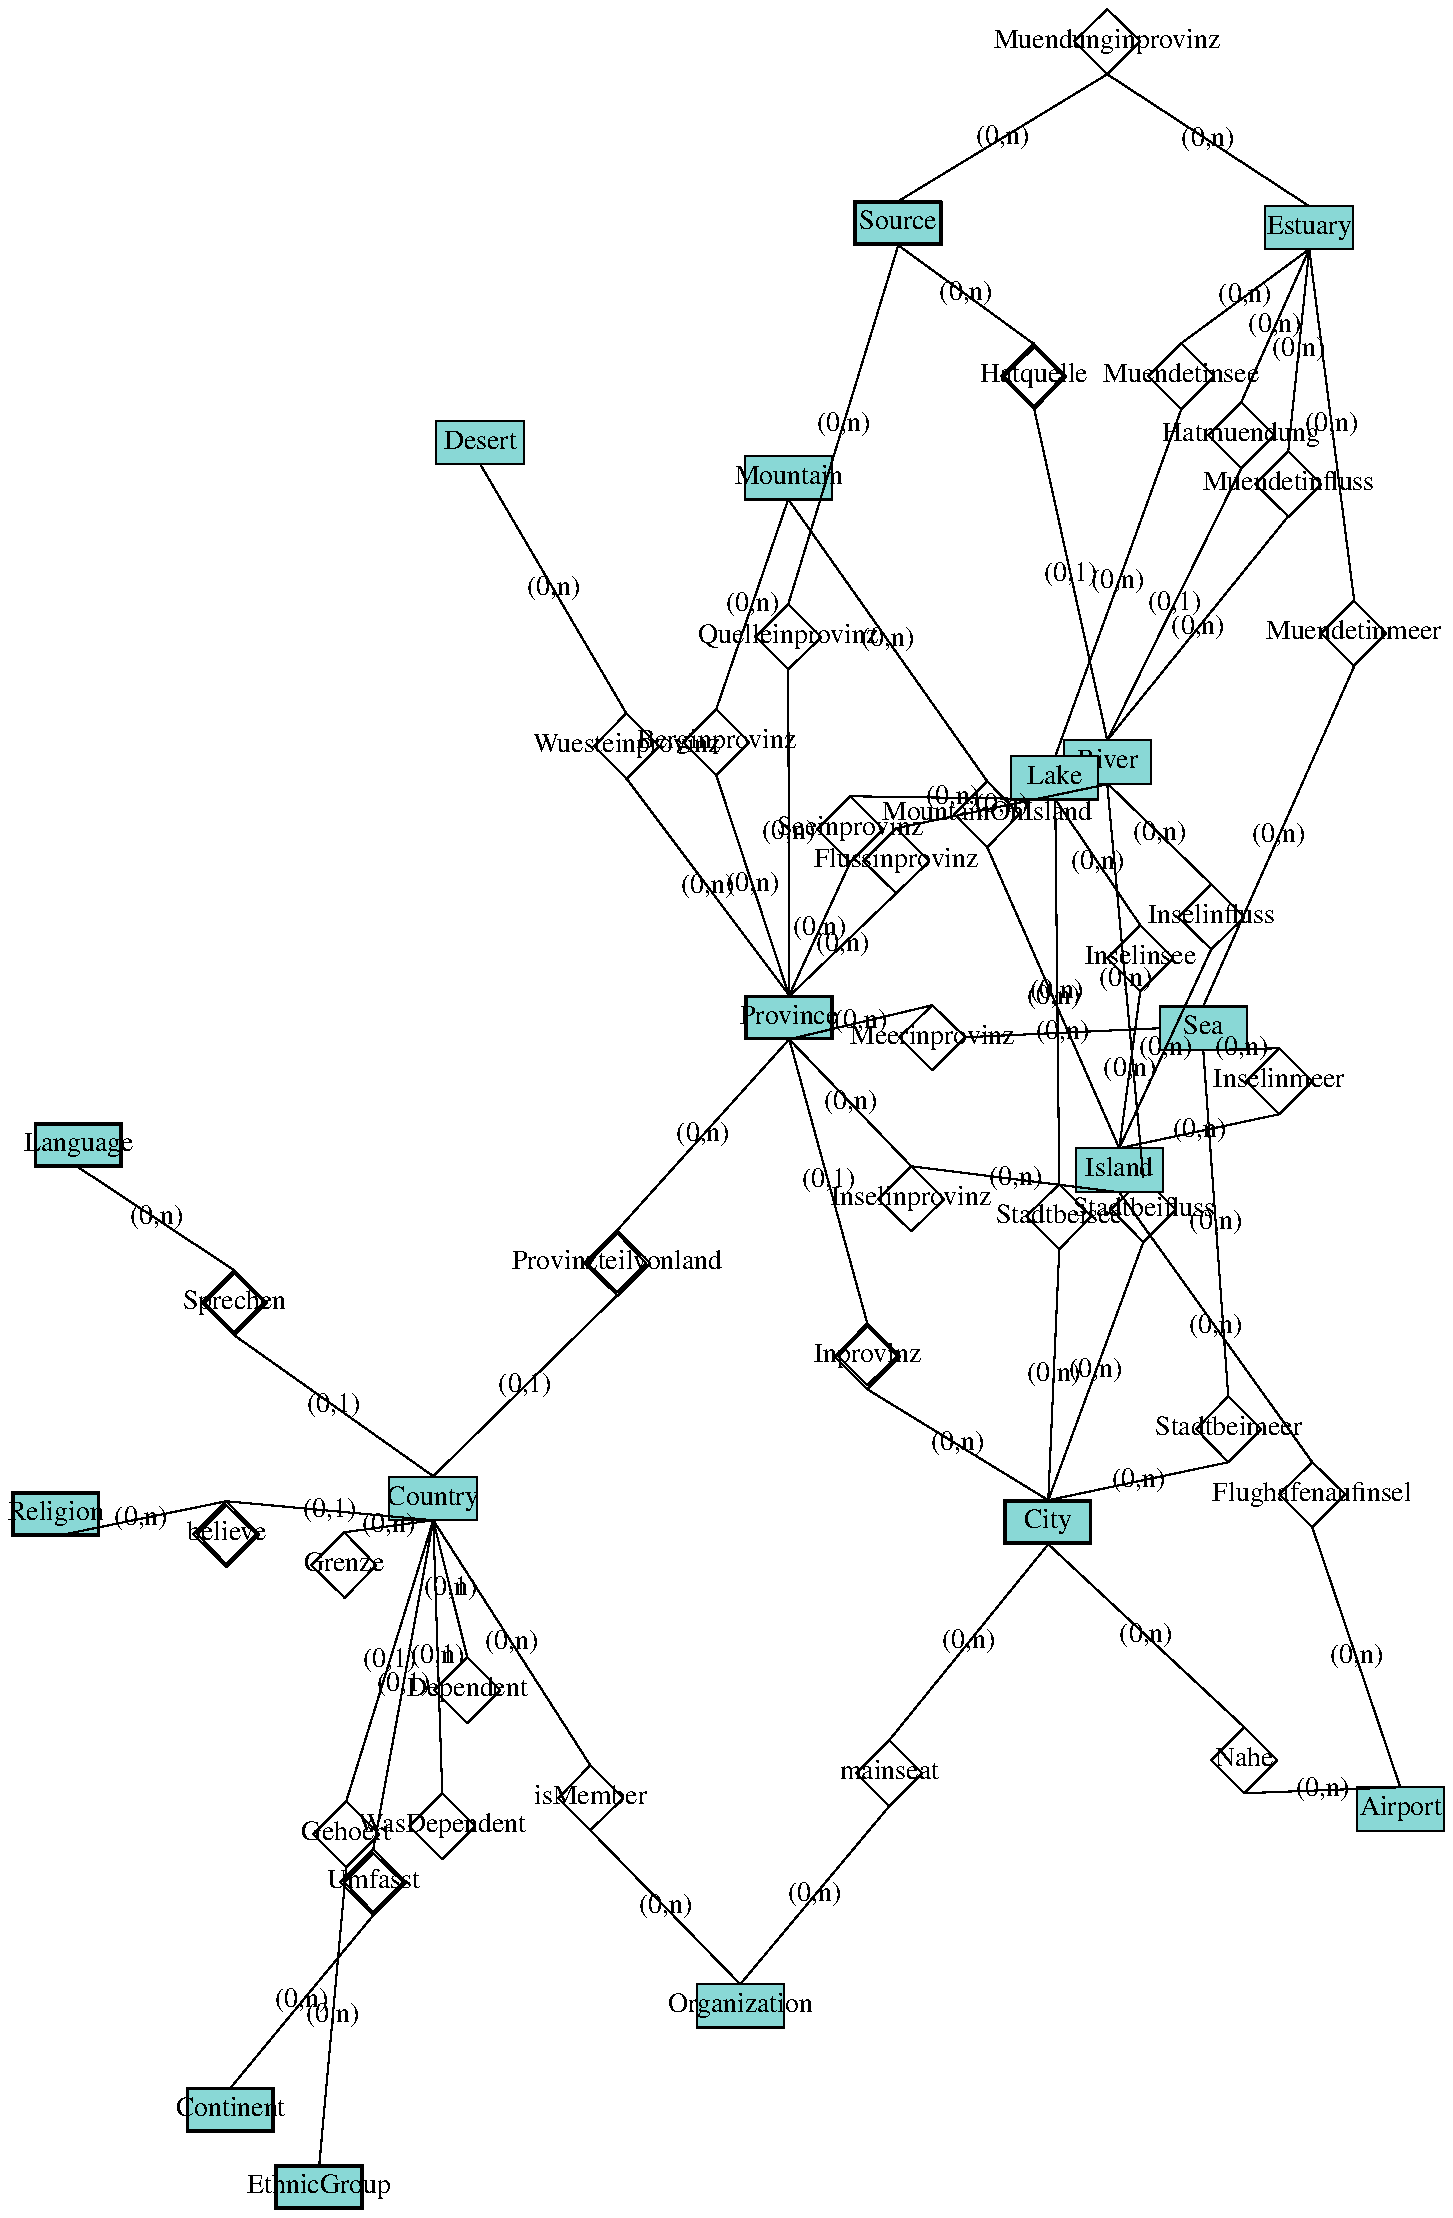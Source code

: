 .PS
.defcolor medblue rgb #89D8D6
boxwid=300; boxht=300;Hauptsitz: box invis "mainseat" at (4641, 3178);
line from last box .n to last box .e then to last box .s then to last box .w then to last box .n
boxwid=400;boxht= 200;Organisation: box shaded "medblue" at (3959, 2113) "Organization";
boxwid=400;boxht= 200;Stadt: box shaded "medblue" at (5367, 4328) "City";
boxwid=385;boxht=185; box shaded "medblue" at (5367, 4328) "City";
boxwid=300; boxht=300;Muendunginprovinz: box invis "Muendunginprovinz" at (5638, 11109);
line from last box .n to last box .e then to last box .s then to last box .w then to last box .n
boxwid=400;boxht= 200;Quelle: box shaded "medblue" at (4681, 10277) "Source";
boxwid=385;boxht=185; box shaded "medblue" at (4681, 10277) "Source";
boxwid=400;boxht= 200;Muendung: box shaded "medblue" at (6563, 10257) "Estuary";
boxwid=300; boxht=300;Quelleinprovinz: box invis "Quelleinprovinz" at (4178, 8383);
line from last box .n to last box .e then to last box .s then to last box .w then to last box .n
boxwid=400;boxht= 200;Provinz: box shaded "medblue" at (4182, 6639) "Province";
boxwid=385;boxht=185; box shaded "medblue" at (4182, 6639) "Province";
boxwid=300; boxht=300;Muendetinmeer: box invis "Muendetinmeer" at (6768, 8398);
line from last box .n to last box .e then to last box .s then to last box .w then to last box .n
boxwid=400;boxht= 200;Meer: box shaded "medblue" at (6079, 6589) "Sea";
boxwid=300; boxht=300;Muendetinfluss: box invis "Muendetinfluss" at (6469, 9083);
line from last box .n to last box .e then to last box .s then to last box .w then to last box .n
boxwid=400;boxht= 200;Fluss: box shaded "medblue" at (5641, 7809) "River";
boxwid=300; boxht=300;Muendetinsee: box invis "Muendetinsee" at (5977, 9577);
line from last box .n to last box .e then to last box .s then to last box .w then to last box .n
boxwid=400;boxht= 200;See: box shaded "medblue" at (5399, 7737) "Lake";
boxwid=300; boxht=300;Stadtbeisee: box invis "Stadtbeisee" at (5418, 5727);
line from last box .n to last box .e then to last box .s then to last box .w then to last box .n
boxwid=300; boxht=300;Stadtbeifluss: box invis "Stadtbeifluss" at (5806, 5759);
line from last box .n to last box .e then to last box .s then to last box .w then to last box .n
boxwid=300; boxht=300;Stadtbeimeer: box invis "Stadtbeimeer" at (6195, 4753);
line from last box .n to last box .e then to last box .s then to last box .w then to last box .n
boxwid=300; boxht=300;Flughafenaufinsel: box invis "Flughafenaufinsel" at (6577, 4454);
line from last box .n to last box .e then to last box .s then to last box .w then to last box .n
boxwid=400;boxht= 200;Insel: box shaded "medblue" at (5695, 5940) "Island";
boxwid=400;boxht= 200;Flughafen: box shaded "medblue" at (6982, 3014) "Airport";
boxwid=300; boxht=300;Inselinsee: box invis "Inselinsee" at (5791, 6910);
line from last box .n to last box .e then to last box .s then to last box .w then to last box .n
boxwid=300; boxht=300;Inselinfluss: box invis "Inselinfluss" at (6115, 7100);
line from last box .n to last box .e then to last box .s then to last box .w then to last box .n
boxwid=300; boxht=300;Inselinmeer: box invis "Inselinmeer" at (6426, 6348);
line from last box .n to last box .e then to last box .s then to last box .w then to last box .n
boxwid=300; boxht=300;Bergaufinsel: box invis "MountainOnIsland" at (5088, 7571);
line from last box .n to last box .e then to last box .s then to last box .w then to last box .n
boxwid=400;boxht= 200;Berg: box shaded "medblue" at (4180, 9111) "Mountain";
boxwid=300; boxht=300;Seeinprovinz: box invis "Seeinprovinz" at (4461, 7501);
line from last box .n to last box .e then to last box .s then to last box .w then to last box .n
boxwid=300; boxht=300;Flussinprovinz: box invis "Flussinprovinz" at (4672, 7357);
line from last box .n to last box .e then to last box .s then to last box .w then to last box .n
boxwid=300; boxht=300;Meerinprovinz: box invis "Meerinprovinz" at (4838, 6547);
line from last box .n to last box .e then to last box .s then to last box .w then to last box .n
boxwid=300; boxht=300;Inselinprovinz: box invis "Inselinprovinz" at (4741, 5809);
line from last box .n to last box .e then to last box .s then to last box .w then to last box .n
boxwid=300; boxht=300;Berginprovinz: box invis "Berginprovinz" at (3849, 7899);
line from last box .n to last box .e then to last box .s then to last box .w then to last box .n
boxwid=300; boxht=300;Wuesteinprovinz: box invis "Wuesteinprovinz" at (3438, 7883);
line from last box .n to last box .e then to last box .s then to last box .w then to last box .n
boxwid=400;boxht= 200;Wueste: box shaded "medblue" at (2766, 9272) "Desert";
boxwid=300; boxht=300;Hatmuendung: box invis "Hatmuendung" at (6252, 9306);
line from last box .n to last box .e then to last box .s then to last box .w then to last box .n
boxwid=300; boxht=300;Hatquelle: box invis "Hatquelle" at (5303, 9575);
line from last box .n to last box .e then to last box .s then to last box .w then to last box .n
boxwid=270;boxht=270; box invis at (5303, 9575);
line from last box .n to last box .e then to last box .s then to last box .w then to last box .n
boxwid=300; boxht=300;Nahe: box invis "Nahe" at (6267, 3237);
line from last box .n to last box .e then to last box .s then to last box .w then to last box .n
boxwid=300; boxht=300;Inprovinz: box invis "Inprovinz" at (4541, 5089);
line from last box .n to last box .e then to last box .s then to last box .w then to last box .n
boxwid=270;boxht=270; box invis at (4541, 5089);
line from last box .n to last box .e then to last box .s then to last box .w then to last box .n
boxwid=300; boxht=300;Provinzteilvonland: box invis "Provinzteilvonland" at (3394, 5515);
line from last box .n to last box .e then to last box .s then to last box .w then to last box .n
boxwid=270;boxht=270; box invis at (3394, 5515);
line from last box .n to last box .e then to last box .s then to last box .w then to last box .n
boxwid=400;boxht= 200;Land: box shaded "medblue" at (2551, 4436) "Country";
boxwid=300; boxht=300;Grenze: box invis "Grenze" at (2143, 4132);
line from last box .n to last box .e then to last box .s then to last box .w then to last box .n
boxwid=300; boxht=300;Istmitglied: box invis "isMember" at (3273, 3065);
line from last box .n to last box .e then to last box .s then to last box .w then to last box .n
boxwid=300; boxht=300;Warabhaengig: box invis "WasDependent" at (2593, 2935);
line from last box .n to last box .e then to last box .s then to last box .w then to last box .n
boxwid=300; boxht=300;Abhaengig: box invis "Dependent" at (2708, 3558);
line from last box .n to last box .e then to last box .s then to last box .w then to last box .n
boxwid=300; boxht=300;Umfasst: box invis "Umfasst" at (2278, 2678);
line from last box .n to last box .e then to last box .s then to last box .w then to last box .n
boxwid=270;boxht=270; box invis at (2278, 2678);
line from last box .n to last box .e then to last box .s then to last box .w then to last box .n
boxwid=400;boxht= 200;Kontinent: box shaded "medblue" at (1623, 1637) "Continent";
boxwid=385;boxht=185; box shaded "medblue" at (1623, 1637) "Continent";
boxwid=300; boxht=300;Glauben: box invis "believe" at (1605, 4272);
line from last box .n to last box .e then to last box .s then to last box .w then to last box .n
boxwid=270;boxht=270; box invis at (1605, 4272);
line from last box .n to last box .e then to last box .s then to last box .w then to last box .n
boxwid=400;boxht= 200;Religion: box shaded "medblue" at (823, 4365) "Religion";
boxwid=385;boxht=185; box shaded "medblue" at (823, 4365) "Religion";
boxwid=300; boxht=300;Gehoert: box invis "Gehoert" at (2154, 2898);
line from last box .n to last box .e then to last box .s then to last box .w then to last box .n
boxwid=400;boxht= 200;Ethnischegruppe: box shaded "medblue" at (2029, 1283) "EthnicGroup";
boxwid=385;boxht=185; box shaded "medblue" at (2029, 1283) "EthnicGroup";
boxwid=300; boxht=300;Sprechen: box invis "Sprechen" at (1642, 5333);
line from last box .n to last box .e then to last box .s then to last box .w then to last box .n
boxwid=270;boxht=270; box invis at (1642, 5333);
line from last box .n to last box .e then to last box .s then to last box .w then to last box .n
boxwid=400;boxht= 200;Sprache: box shaded "medblue" at (927, 6055) "Language";
boxwid=385;boxht=185; box shaded "medblue" at (927, 6055) "Language";
line from Sprechen .s to Land .n;
box invis at last line .center "(0,1)";
line from Sprechen .n to Sprache .s;
box invis at last line .center "(0,n)";
line from Gehoert .n to Land .s;
box invis at last line .center "(0,1)";
line from Gehoert .s to Ethnischegruppe .n;
box invis at last line .center "(0,n)";
line from Glauben .n to Land .s;
box invis at last line .center "(0,1)";
line from Glauben .n to Religion .s;
box invis at last line .center "(0,n)";
line from Umfasst .n to Land .s;
box invis at last line .center "(0,1)";
line from Umfasst .s to Kontinent .n;
box invis at last line .center "(0,n)";
line from Abhaengig .n to Land .s;
box invis at last line .center "(0,1)";
line from Abhaengig .n to Land .s;
box invis at last line .center "(0,n)";
line from Warabhaengig .n to Land .s;
box invis at last line .center "(0,1)";
line from Warabhaengig .n to Land .s;
box invis at last line .center "(0,n)";
line from Istmitglied .n to Land .s;
box invis at last line .center "(0,n)";
line from Istmitglied .s to Organisation .n;
box invis at last line .center "(0,n)";
line from Grenze .n to Land .s;
box invis at last line .center "(0,n)";
line from Grenze .n to Land .s;
box invis at last line .center "(0,n)";
line from Provinzteilvonland .s to Land .n;
box invis at last line .center "(0,1)";
line from Provinzteilvonland .n to Provinz .s;
box invis at last line .center "(0,n)";
line from Inprovinz .s to Stadt .n;
box invis at last line .center "(0,n)";
line from Inprovinz .n to Provinz .s;
box invis at last line .center "(0,1)";
line from Nahe .n to Stadt .s;
box invis at last line .center "(0,n)";
line from Nahe .s to Flughafen .n;
box invis at last line .center "(0,n)";
line from Hatquelle .n to Quelle .s;
box invis at last line .center "(0,n)";
line from Hatquelle .s to Fluss .n;
box invis at last line .center "(0,1)";
line from Hatmuendung .n to Muendung .s;
box invis at last line .center "(0,n)";
line from Hatmuendung .s to Fluss .n;
box invis at last line .center "(0,1)";
line from Wuesteinprovinz .s to Provinz .n;
box invis at last line .center "(0,n)";
line from Wuesteinprovinz .n to Wueste .s;
box invis at last line .center "(0,n)";
line from Berginprovinz .s to Provinz .n;
box invis at last line .center "(0,n)";
line from Berginprovinz .n to Berg .s;
box invis at last line .center "(0,n)";
line from Inselinprovinz .n to Provinz .s;
box invis at last line .center "(0,n)";
line from Inselinprovinz .n to Insel .s;
box invis at last line .center "(0,n)";
line from Meerinprovinz .n to Provinz .s;
box invis at last line .center "(0,n)";
line from Meerinprovinz .e to Meer .w;
box invis at last line .center "(0,n)";
line from Flussinprovinz .s to Provinz .n;
box invis at last line .center "(0,n)";
line from Flussinprovinz .n to Fluss .s;
box invis at last line .center "(0,n)";
line from Seeinprovinz .s to Provinz .n;
box invis at last line .center "(0,n)";
line from Seeinprovinz .n to See .s;
box invis at last line .center "(0,n)";
line from Bergaufinsel .s to Insel .n;
box invis at last line .center "(0,n)";
line from Bergaufinsel .n to Berg .s;
box invis at last line .center "(0,n)";
line from Inselinmeer .s to Insel .n;
box invis at last line .center "(0,n)";
line from Inselinmeer .n to Meer .s;
box invis at last line .center "(0,n)";
line from Inselinfluss .s to Insel .n;
box invis at last line .center "(0,n)";
line from Inselinfluss .n to Fluss .s;
box invis at last line .center "(0,n)";
line from Inselinsee .s to Insel .n;
box invis at last line .center "(0,n)";
line from Inselinsee .n to See .s;
box invis at last line .center "(0,n)";
line from Flughafenaufinsel .n to Insel .s;
box invis at last line .center "(0,n)";
line from Flughafenaufinsel .s to Flughafen .n;
box invis at last line .center "(0,n)";
line from Stadtbeimeer .s to Stadt .n;
box invis at last line .center "(0,n)";
line from Stadtbeimeer .n to Meer .s;
box invis at last line .center "(0,n)";
line from Stadtbeifluss .s to Stadt .n;
box invis at last line .center "(0,n)";
line from Stadtbeifluss .n to Fluss .s;
box invis at last line .center "(0,n)";
line from Stadtbeisee .s to Stadt .n;
box invis at last line .center "(0,n)";
line from Stadtbeisee .n to See .s;
box invis at last line .center "(0,n)";
line from Muendetinsee .n to Muendung .s;
box invis at last line .center "(0,n)";
line from Muendetinsee .s to See .n;
box invis at last line .center "(0,n)";
line from Muendetinfluss .n to Muendung .s;
box invis at last line .center "(0,n)";
line from Muendetinfluss .s to Fluss .n;
box invis at last line .center "(0,n)";
line from Muendetinmeer .n to Muendung .s;
box invis at last line .center "(0,n)";
line from Muendetinmeer .s to Meer .n;
box invis at last line .center "(0,n)";
line from Quelleinprovinz .n to Quelle .s;
box invis at last line .center "(0,n)";
line from Quelleinprovinz .s to Provinz .n;
box invis at last line .center "(0,n)";
line from Muendunginprovinz .s to Quelle .n;
box invis at last line .center "(0,n)";
line from Muendunginprovinz .s to Muendung .n;
box invis at last line .center "(0,n)";
line from Hauptsitz .s to Organisation .n;
box invis at last line .center "(0,n)";
line from Hauptsitz .n to Stadt .s;
box invis at last line .center "(0,n)";
.PE